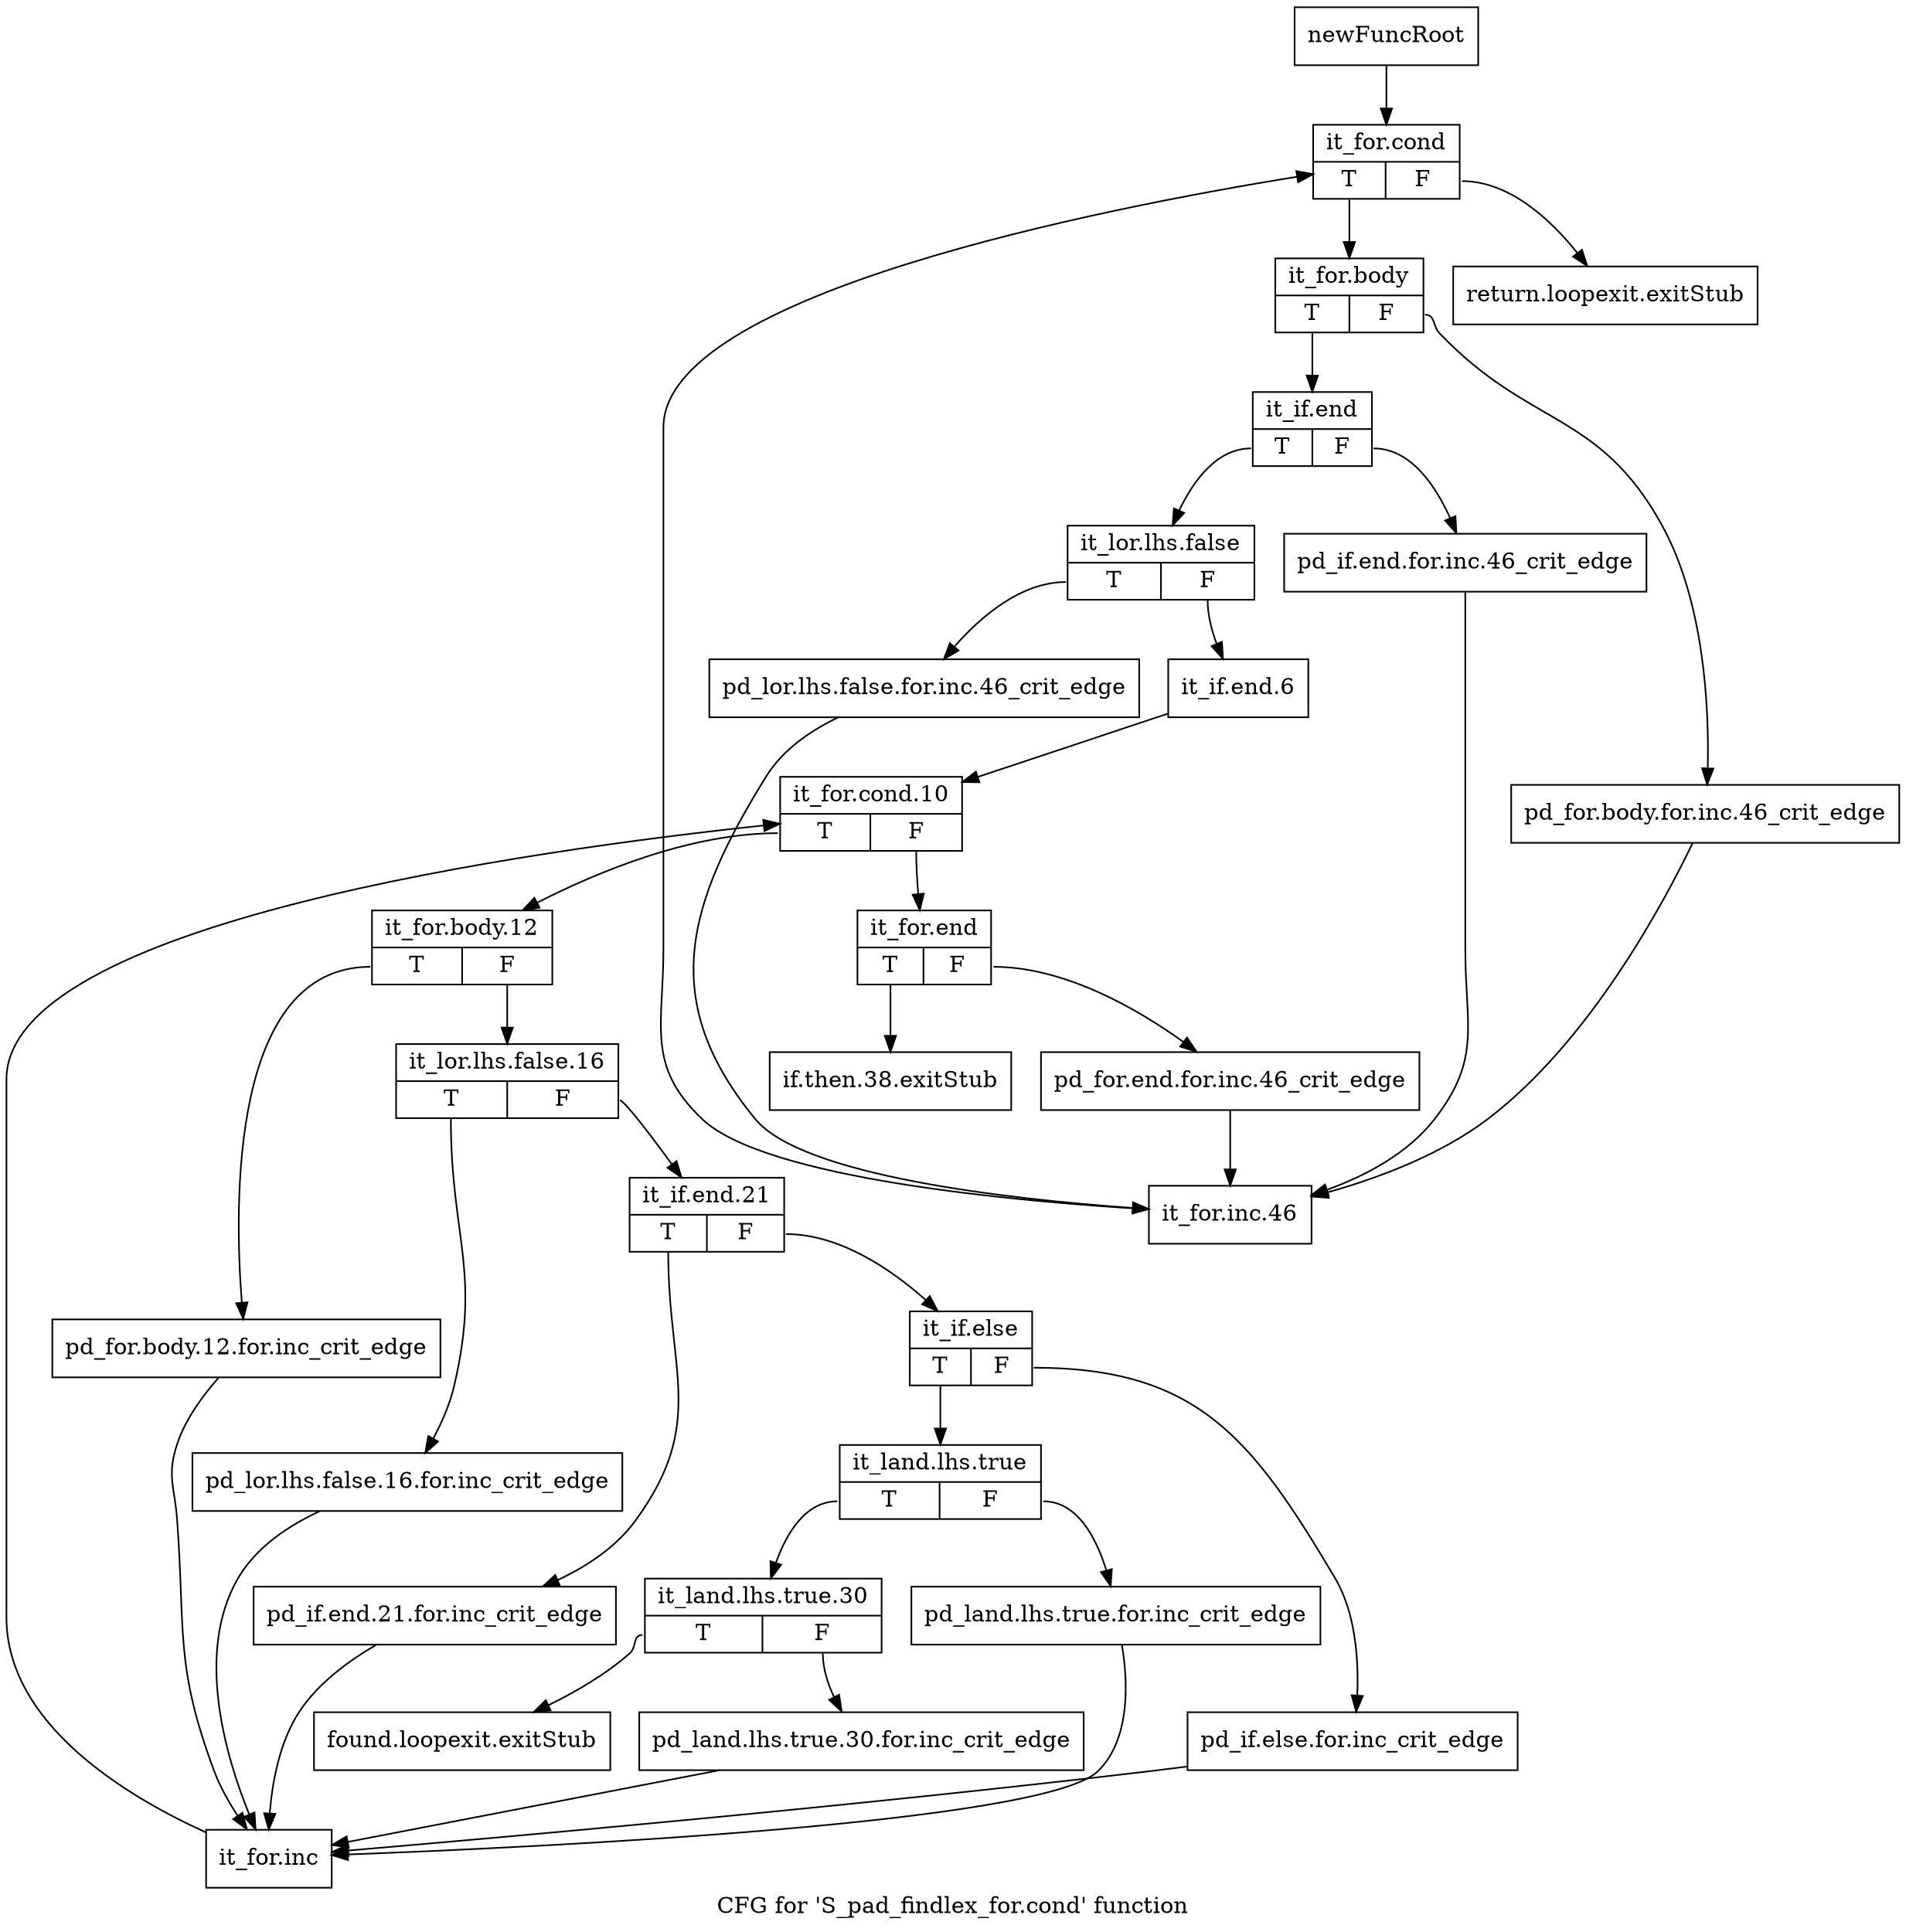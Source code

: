 digraph "CFG for 'S_pad_findlex_for.cond' function" {
	label="CFG for 'S_pad_findlex_for.cond' function";

	Node0x4d12ae0 [shape=record,label="{newFuncRoot}"];
	Node0x4d12ae0 -> Node0x4d12c20;
	Node0x4d12b30 [shape=record,label="{return.loopexit.exitStub}"];
	Node0x4d12b80 [shape=record,label="{if.then.38.exitStub}"];
	Node0x4d12bd0 [shape=record,label="{found.loopexit.exitStub}"];
	Node0x4d12c20 [shape=record,label="{it_for.cond|{<s0>T|<s1>F}}"];
	Node0x4d12c20:s0 -> Node0x4d12c70;
	Node0x4d12c20:s1 -> Node0x4d12b30;
	Node0x4d12c70 [shape=record,label="{it_for.body|{<s0>T|<s1>F}}"];
	Node0x4d12c70:s0 -> Node0x4d12d10;
	Node0x4d12c70:s1 -> Node0x4d12cc0;
	Node0x4d12cc0 [shape=record,label="{pd_for.body.for.inc.46_crit_edge}"];
	Node0x4d12cc0 -> Node0x4d133a0;
	Node0x4d12d10 [shape=record,label="{it_if.end|{<s0>T|<s1>F}}"];
	Node0x4d12d10:s0 -> Node0x4d12db0;
	Node0x4d12d10:s1 -> Node0x4d12d60;
	Node0x4d12d60 [shape=record,label="{pd_if.end.for.inc.46_crit_edge}"];
	Node0x4d12d60 -> Node0x4d133a0;
	Node0x4d12db0 [shape=record,label="{it_lor.lhs.false|{<s0>T|<s1>F}}"];
	Node0x4d12db0:s0 -> Node0x4d13350;
	Node0x4d12db0:s1 -> Node0x4d12e00;
	Node0x4d12e00 [shape=record,label="{it_if.end.6}"];
	Node0x4d12e00 -> Node0x4d12e50;
	Node0x4d12e50 [shape=record,label="{it_for.cond.10|{<s0>T|<s1>F}}"];
	Node0x4d12e50:s0 -> Node0x4d12f40;
	Node0x4d12e50:s1 -> Node0x4d12ea0;
	Node0x4d12ea0 [shape=record,label="{it_for.end|{<s0>T|<s1>F}}"];
	Node0x4d12ea0:s0 -> Node0x4d12b80;
	Node0x4d12ea0:s1 -> Node0x4d12ef0;
	Node0x4d12ef0 [shape=record,label="{pd_for.end.for.inc.46_crit_edge}"];
	Node0x4d12ef0 -> Node0x4d133a0;
	Node0x4d12f40 [shape=record,label="{it_for.body.12|{<s0>T|<s1>F}}"];
	Node0x4d12f40:s0 -> Node0x4d132b0;
	Node0x4d12f40:s1 -> Node0x4d12f90;
	Node0x4d12f90 [shape=record,label="{it_lor.lhs.false.16|{<s0>T|<s1>F}}"];
	Node0x4d12f90:s0 -> Node0x4d13260;
	Node0x4d12f90:s1 -> Node0x4d12fe0;
	Node0x4d12fe0 [shape=record,label="{it_if.end.21|{<s0>T|<s1>F}}"];
	Node0x4d12fe0:s0 -> Node0x4d13210;
	Node0x4d12fe0:s1 -> Node0x4d13030;
	Node0x4d13030 [shape=record,label="{it_if.else|{<s0>T|<s1>F}}"];
	Node0x4d13030:s0 -> Node0x4d130d0;
	Node0x4d13030:s1 -> Node0x4d13080;
	Node0x4d13080 [shape=record,label="{pd_if.else.for.inc_crit_edge}"];
	Node0x4d13080 -> Node0x4d13300;
	Node0x4d130d0 [shape=record,label="{it_land.lhs.true|{<s0>T|<s1>F}}"];
	Node0x4d130d0:s0 -> Node0x4d13170;
	Node0x4d130d0:s1 -> Node0x4d13120;
	Node0x4d13120 [shape=record,label="{pd_land.lhs.true.for.inc_crit_edge}"];
	Node0x4d13120 -> Node0x4d13300;
	Node0x4d13170 [shape=record,label="{it_land.lhs.true.30|{<s0>T|<s1>F}}"];
	Node0x4d13170:s0 -> Node0x4d12bd0;
	Node0x4d13170:s1 -> Node0x4d131c0;
	Node0x4d131c0 [shape=record,label="{pd_land.lhs.true.30.for.inc_crit_edge}"];
	Node0x4d131c0 -> Node0x4d13300;
	Node0x4d13210 [shape=record,label="{pd_if.end.21.for.inc_crit_edge}"];
	Node0x4d13210 -> Node0x4d13300;
	Node0x4d13260 [shape=record,label="{pd_lor.lhs.false.16.for.inc_crit_edge}"];
	Node0x4d13260 -> Node0x4d13300;
	Node0x4d132b0 [shape=record,label="{pd_for.body.12.for.inc_crit_edge}"];
	Node0x4d132b0 -> Node0x4d13300;
	Node0x4d13300 [shape=record,label="{it_for.inc}"];
	Node0x4d13300 -> Node0x4d12e50;
	Node0x4d13350 [shape=record,label="{pd_lor.lhs.false.for.inc.46_crit_edge}"];
	Node0x4d13350 -> Node0x4d133a0;
	Node0x4d133a0 [shape=record,label="{it_for.inc.46}"];
	Node0x4d133a0 -> Node0x4d12c20;
}

